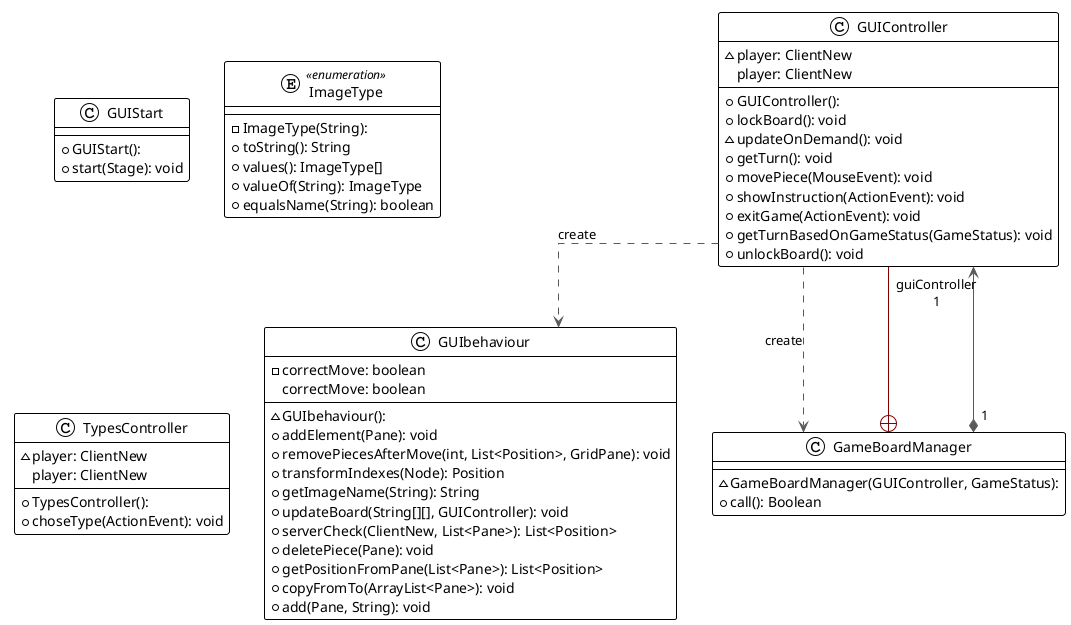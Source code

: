 @startuml

!theme plain
top to bottom direction
skinparam linetype ortho

class GUIController {
  + GUIController(): 
  ~ player: ClientNew
  + lockBoard(): void
  ~ updateOnDemand(): void
  + getTurn(): void
  + movePiece(MouseEvent): void
  + showInstruction(ActionEvent): void
  + exitGame(ActionEvent): void
  + getTurnBasedOnGameStatus(GameStatus): void
  + unlockBoard(): void
   player: ClientNew
}
class GUIStart {
  + GUIStart(): 
  + start(Stage): void
}
class GUIbehaviour {
  ~ GUIbehaviour(): 
  - correctMove: boolean
  + addElement(Pane): void
  + removePiecesAfterMove(int, List<Position>, GridPane): void
  + transformIndexes(Node): Position
  + getImageName(String): String
  + updateBoard(String[][], GUIController): void
  + serverCheck(ClientNew, List<Pane>): List<Position>
  + deletePiece(Pane): void
  + getPositionFromPane(List<Pane>): List<Position>
  + copyFromTo(ArrayList<Pane>): void
  + add(Pane, String): void
   correctMove: boolean
}
class GameBoardManager {
  ~ GameBoardManager(GUIController, GameStatus): 
  + call(): Boolean
}
enum ImageType << enumeration >> {
  - ImageType(String): 
  + toString(): String
  + values(): ImageType[]
  + valueOf(String): ImageType
  + equalsName(String): boolean
}
class TypesController {
  + TypesController(): 
  ~ player: ClientNew
  + choseType(ActionEvent): void
   player: ClientNew
}

GUIController     -[#595959,dashed]->  GUIbehaviour     : "«create»"
GUIController     -[#595959,dashed]->  GameBoardManager : "«create»"
GameBoardManager  +-[#820000,plain]-  GUIController    
GameBoardManager "1" *-[#595959,plain]-> "guiController\n1" GUIController    
@enduml
